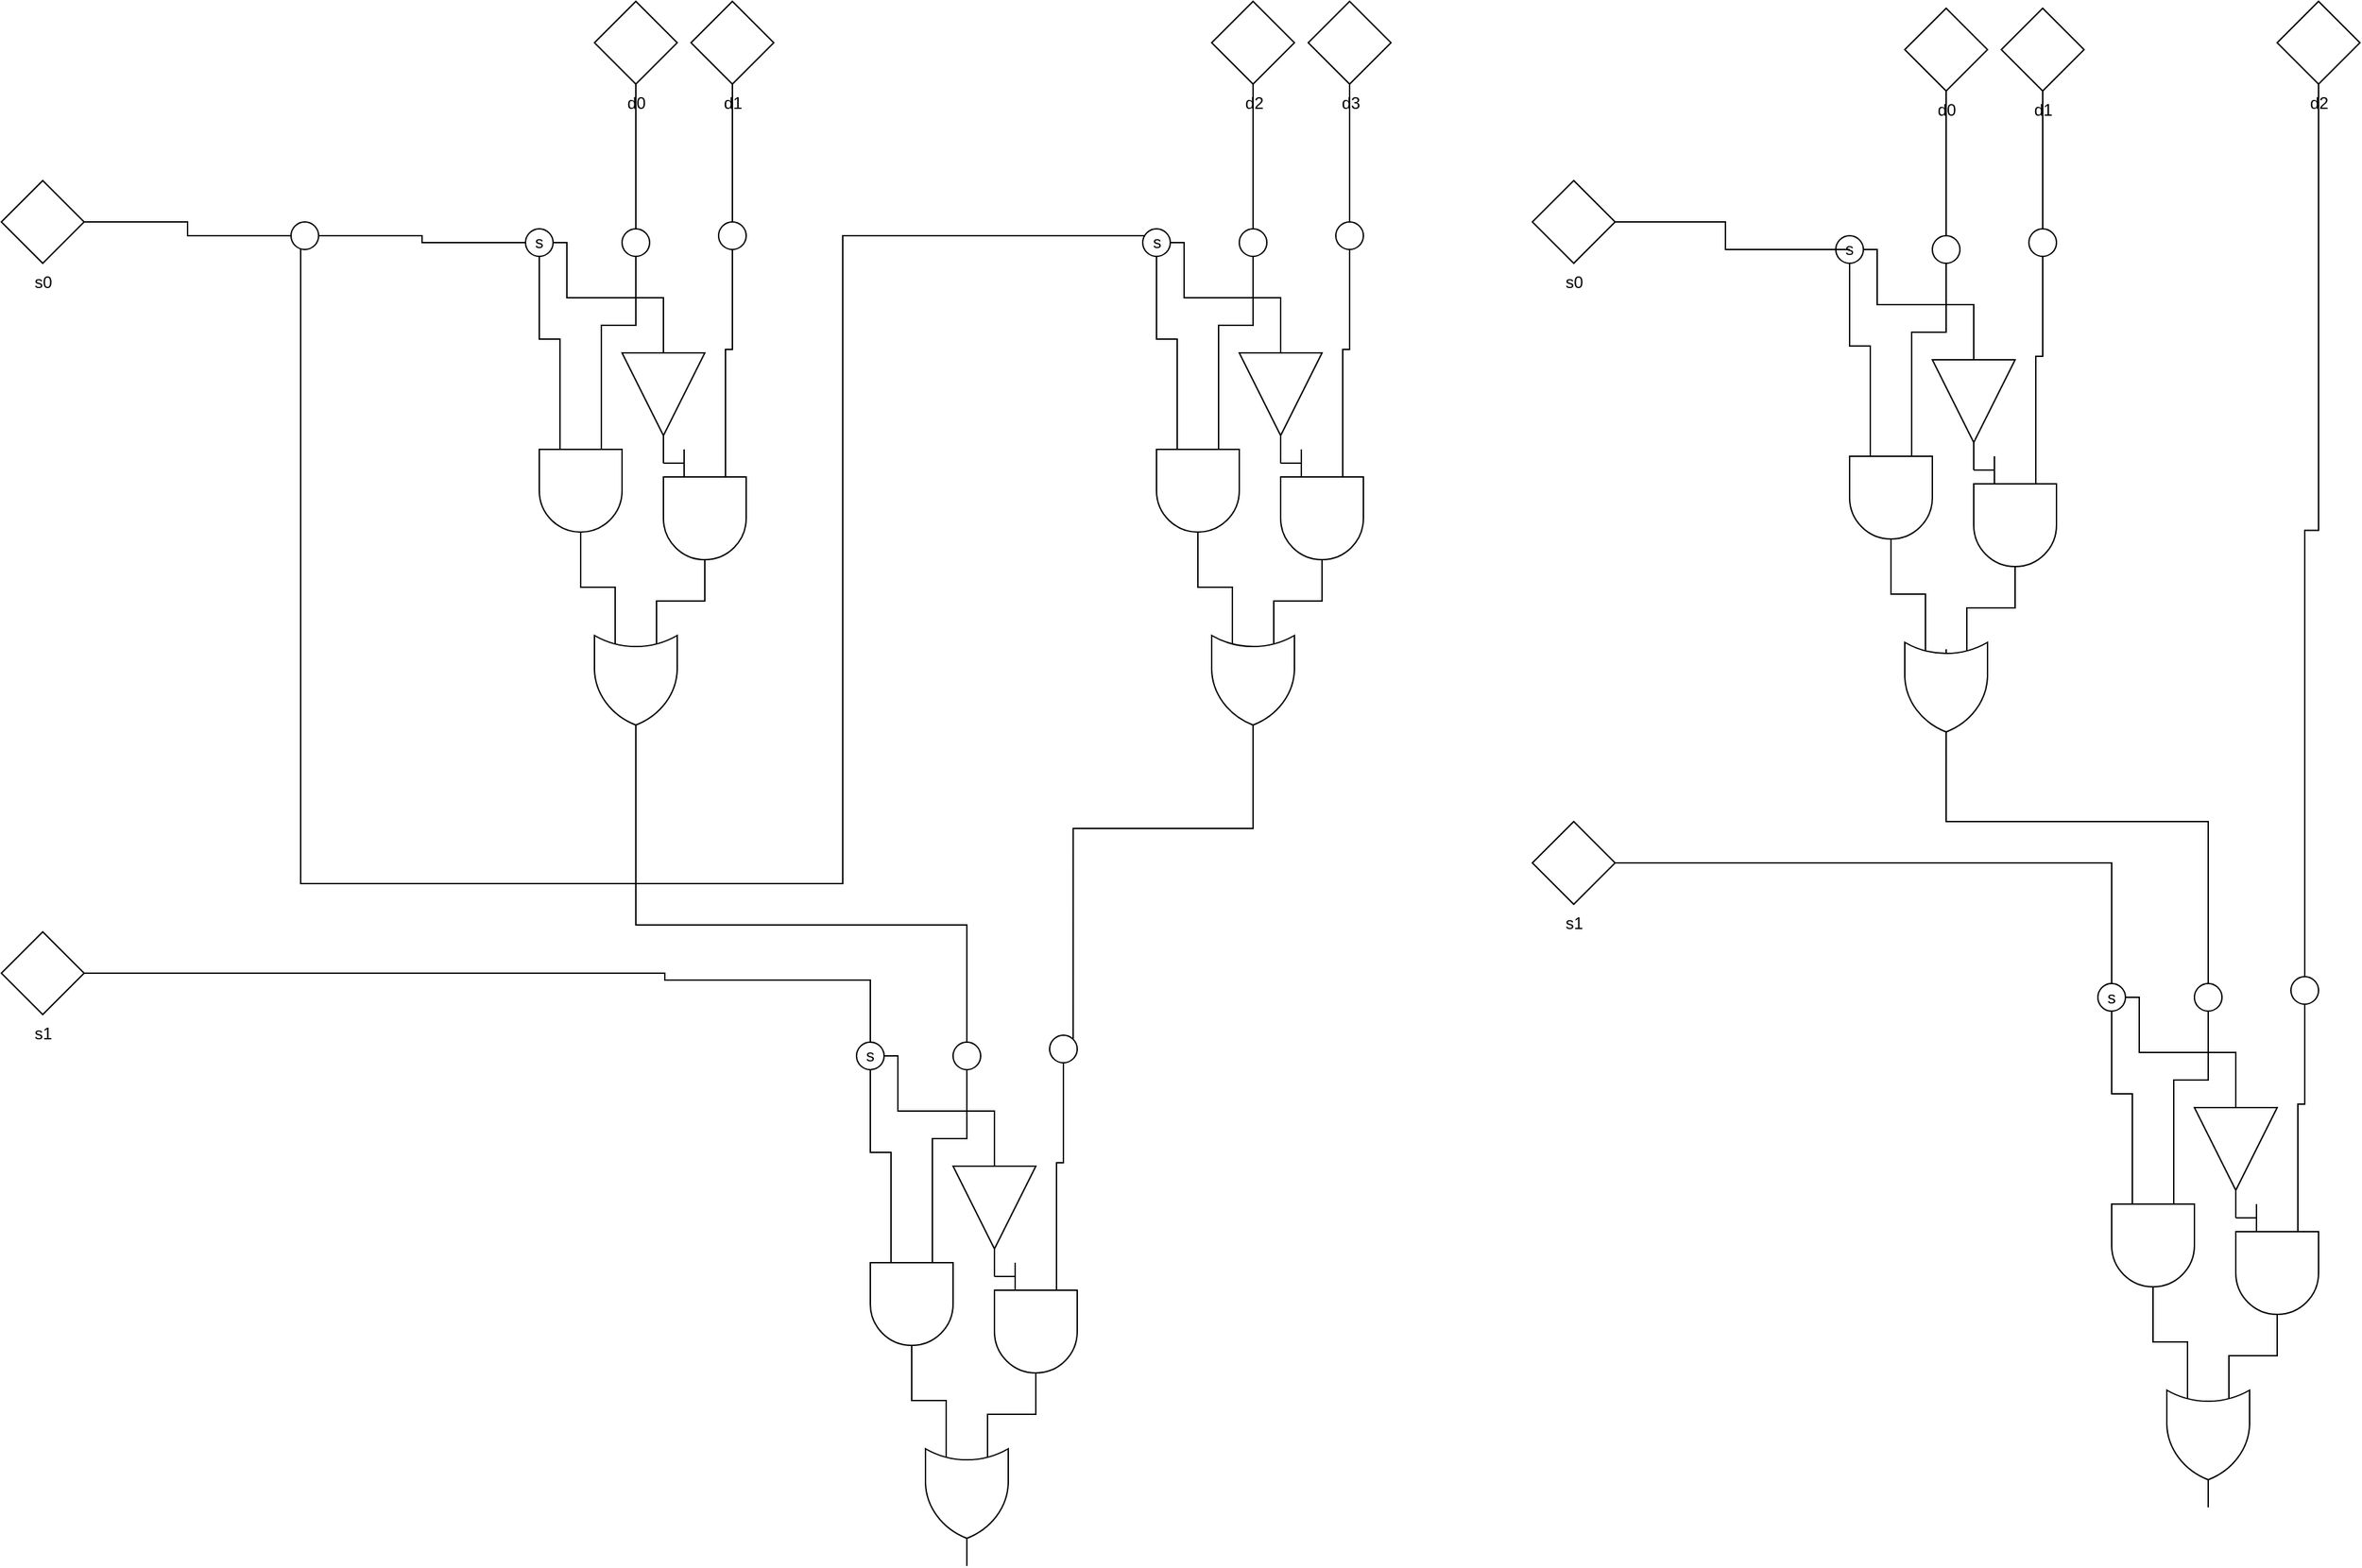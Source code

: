 <mxfile version="20.3.0" type="device"><diagram id="pkG1JPT8Qe-c8JHE-Opj" name="Page-1"><mxGraphModel dx="2816" dy="559" grid="1" gridSize="10" guides="1" tooltips="1" connect="1" arrows="1" fold="1" page="1" pageScale="1" pageWidth="827" pageHeight="1169" math="0" shadow="0"><root><mxCell id="0"/><mxCell id="1" parent="0"/><mxCell id="eO3om5aMZdMz11XwrYu6-1" style="edgeStyle=orthogonalEdgeStyle;rounded=0;orthogonalLoop=1;jettySize=auto;html=1;exitX=1;exitY=0.5;exitDx=0;exitDy=0;exitPerimeter=0;entryX=0;entryY=0.75;entryDx=0;entryDy=0;entryPerimeter=0;strokeColor=default;endArrow=none;endFill=0;elbow=vertical;" edge="1" parent="1" source="eO3om5aMZdMz11XwrYu6-2" target="eO3om5aMZdMz11XwrYu6-6"><mxGeometry relative="1" as="geometry"/></mxCell><mxCell id="eO3om5aMZdMz11XwrYu6-2" value="" style="verticalLabelPosition=bottom;shadow=0;dashed=0;align=center;html=1;verticalAlign=top;shape=mxgraph.electrical.logic_gates.logic_gate;operation=and;rotation=90;" vertex="1" parent="1"><mxGeometry x="390" y="2235" width="100" height="60" as="geometry"/></mxCell><mxCell id="eO3om5aMZdMz11XwrYu6-3" style="edgeStyle=orthogonalEdgeStyle;rounded=0;orthogonalLoop=1;jettySize=auto;html=1;entryX=0;entryY=0.25;entryDx=0;entryDy=0;entryPerimeter=0;strokeColor=default;endArrow=none;endFill=0;elbow=vertical;" edge="1" parent="1" source="eO3om5aMZdMz11XwrYu6-4" target="eO3om5aMZdMz11XwrYu6-6"><mxGeometry relative="1" as="geometry"><Array as="points"><mxPoint x="530" y="2345"/><mxPoint x="495" y="2345"/></Array></mxGeometry></mxCell><mxCell id="eO3om5aMZdMz11XwrYu6-4" value="" style="verticalLabelPosition=bottom;shadow=0;dashed=0;align=center;html=1;verticalAlign=top;shape=mxgraph.electrical.logic_gates.logic_gate;operation=and;rotation=90;" vertex="1" parent="1"><mxGeometry x="480" y="2255" width="100" height="60" as="geometry"/></mxCell><mxCell id="eO3om5aMZdMz11XwrYu6-5" style="edgeStyle=orthogonalEdgeStyle;rounded=0;orthogonalLoop=1;jettySize=auto;html=1;entryX=1;entryY=0.5;entryDx=0;entryDy=0;strokeColor=default;endArrow=none;endFill=0;elbow=vertical;" edge="1" parent="1" source="eO3om5aMZdMz11XwrYu6-6" target="eO3om5aMZdMz11XwrYu6-43"><mxGeometry relative="1" as="geometry"><Array as="points"><mxPoint x="480" y="2580"/><mxPoint x="720" y="2580"/><mxPoint x="720" y="2675"/></Array></mxGeometry></mxCell><mxCell id="eO3om5aMZdMz11XwrYu6-6" value="" style="verticalLabelPosition=bottom;shadow=0;dashed=0;align=center;html=1;verticalAlign=top;shape=mxgraph.electrical.logic_gates.logic_gate;operation=or;rotation=90;" vertex="1" parent="1"><mxGeometry x="430" y="2375" width="100" height="60" as="geometry"/></mxCell><mxCell id="eO3om5aMZdMz11XwrYu6-7" style="edgeStyle=orthogonalEdgeStyle;rounded=0;orthogonalLoop=1;jettySize=auto;html=1;strokeColor=default;endArrow=none;endFill=0;elbow=vertical;entryX=0;entryY=0.75;entryDx=0;entryDy=0;entryPerimeter=0;" edge="1" parent="1" source="eO3om5aMZdMz11XwrYu6-10" target="eO3om5aMZdMz11XwrYu6-2"><mxGeometry relative="1" as="geometry"><mxPoint x="410" y="2225" as="targetPoint"/></mxGeometry></mxCell><mxCell id="eO3om5aMZdMz11XwrYu6-8" style="edgeStyle=orthogonalEdgeStyle;rounded=0;orthogonalLoop=1;jettySize=auto;html=1;strokeColor=default;endArrow=none;endFill=0;elbow=vertical;" edge="1" parent="1" source="eO3om5aMZdMz11XwrYu6-10" target="eO3om5aMZdMz11XwrYu6-16"><mxGeometry relative="1" as="geometry"><Array as="points"><mxPoint x="430" y="2085"/><mxPoint x="430" y="2125"/><mxPoint x="500" y="2125"/></Array></mxGeometry></mxCell><mxCell id="eO3om5aMZdMz11XwrYu6-9" style="edgeStyle=orthogonalEdgeStyle;rounded=0;orthogonalLoop=1;jettySize=auto;html=1;strokeColor=default;endArrow=none;endFill=0;elbow=vertical;entryX=1;entryY=0.5;entryDx=0;entryDy=0;" edge="1" parent="1" source="eO3om5aMZdMz11XwrYu6-10" target="eO3om5aMZdMz11XwrYu6-48"><mxGeometry relative="1" as="geometry"><mxPoint x="390" y="2080" as="targetPoint"/></mxGeometry></mxCell><mxCell id="eO3om5aMZdMz11XwrYu6-10" value="s" style="ellipse;whiteSpace=wrap;html=1;aspect=fixed;" vertex="1" parent="1"><mxGeometry x="400" y="2075" width="20" height="20" as="geometry"/></mxCell><mxCell id="eO3om5aMZdMz11XwrYu6-11" style="edgeStyle=orthogonalEdgeStyle;rounded=0;orthogonalLoop=1;jettySize=auto;html=1;entryX=0;entryY=0.25;entryDx=0;entryDy=0;entryPerimeter=0;strokeColor=default;endArrow=none;endFill=0;elbow=vertical;" edge="1" parent="1" source="eO3om5aMZdMz11XwrYu6-12" target="eO3om5aMZdMz11XwrYu6-2"><mxGeometry relative="1" as="geometry"><Array as="points"><mxPoint x="480" y="2145"/><mxPoint x="455" y="2145"/></Array></mxGeometry></mxCell><mxCell id="eO3om5aMZdMz11XwrYu6-12" value="" style="ellipse;whiteSpace=wrap;html=1;aspect=fixed;" vertex="1" parent="1"><mxGeometry x="470" y="2075" width="20" height="20" as="geometry"/></mxCell><mxCell id="eO3om5aMZdMz11XwrYu6-13" style="edgeStyle=orthogonalEdgeStyle;rounded=0;orthogonalLoop=1;jettySize=auto;html=1;entryX=0;entryY=0.25;entryDx=0;entryDy=0;entryPerimeter=0;strokeColor=default;endArrow=none;endFill=0;elbow=vertical;" edge="1" parent="1" source="eO3om5aMZdMz11XwrYu6-14" target="eO3om5aMZdMz11XwrYu6-4"><mxGeometry relative="1" as="geometry"/></mxCell><mxCell id="eO3om5aMZdMz11XwrYu6-14" value="" style="ellipse;whiteSpace=wrap;html=1;aspect=fixed;" vertex="1" parent="1"><mxGeometry x="540" y="2070" width="20" height="20" as="geometry"/></mxCell><mxCell id="eO3om5aMZdMz11XwrYu6-15" style="edgeStyle=orthogonalEdgeStyle;rounded=0;orthogonalLoop=1;jettySize=auto;html=1;exitX=1;exitY=0.5;exitDx=0;exitDy=0;entryX=0;entryY=0.75;entryDx=0;entryDy=0;entryPerimeter=0;strokeColor=default;endArrow=none;endFill=0;elbow=vertical;" edge="1" parent="1" source="eO3om5aMZdMz11XwrYu6-16" target="eO3om5aMZdMz11XwrYu6-4"><mxGeometry relative="1" as="geometry"/></mxCell><mxCell id="eO3om5aMZdMz11XwrYu6-16" value="" style="verticalLabelPosition=bottom;shadow=0;dashed=0;align=center;html=1;verticalAlign=top;shape=mxgraph.electrical.logic_gates.buffer2;rotation=90;" vertex="1" parent="1"><mxGeometry x="450" y="2165" width="100" height="60" as="geometry"/></mxCell><mxCell id="eO3om5aMZdMz11XwrYu6-17" style="edgeStyle=orthogonalEdgeStyle;rounded=0;orthogonalLoop=1;jettySize=auto;html=1;exitX=1;exitY=0.5;exitDx=0;exitDy=0;exitPerimeter=0;entryX=0;entryY=0.75;entryDx=0;entryDy=0;entryPerimeter=0;strokeColor=default;endArrow=none;endFill=0;elbow=vertical;" edge="1" parent="1" source="eO3om5aMZdMz11XwrYu6-18" target="eO3om5aMZdMz11XwrYu6-22"><mxGeometry relative="1" as="geometry"/></mxCell><mxCell id="eO3om5aMZdMz11XwrYu6-18" value="" style="verticalLabelPosition=bottom;shadow=0;dashed=0;align=center;html=1;verticalAlign=top;shape=mxgraph.electrical.logic_gates.logic_gate;operation=and;rotation=90;" vertex="1" parent="1"><mxGeometry x="837.5" y="2235" width="100" height="60" as="geometry"/></mxCell><mxCell id="eO3om5aMZdMz11XwrYu6-19" style="edgeStyle=orthogonalEdgeStyle;rounded=0;orthogonalLoop=1;jettySize=auto;html=1;entryX=0;entryY=0.25;entryDx=0;entryDy=0;entryPerimeter=0;strokeColor=default;endArrow=none;endFill=0;elbow=vertical;" edge="1" parent="1" source="eO3om5aMZdMz11XwrYu6-20" target="eO3om5aMZdMz11XwrYu6-22"><mxGeometry relative="1" as="geometry"><Array as="points"><mxPoint x="977.5" y="2345"/><mxPoint x="942.5" y="2345"/></Array></mxGeometry></mxCell><mxCell id="eO3om5aMZdMz11XwrYu6-20" value="" style="verticalLabelPosition=bottom;shadow=0;dashed=0;align=center;html=1;verticalAlign=top;shape=mxgraph.electrical.logic_gates.logic_gate;operation=and;rotation=90;" vertex="1" parent="1"><mxGeometry x="927.5" y="2255" width="100" height="60" as="geometry"/></mxCell><mxCell id="eO3om5aMZdMz11XwrYu6-21" style="edgeStyle=orthogonalEdgeStyle;rounded=0;orthogonalLoop=1;jettySize=auto;html=1;entryX=1;entryY=0;entryDx=0;entryDy=0;strokeColor=default;endArrow=none;endFill=0;elbow=vertical;" edge="1" parent="1" source="eO3om5aMZdMz11XwrYu6-22" target="eO3om5aMZdMz11XwrYu6-45"><mxGeometry relative="1" as="geometry"><Array as="points"><mxPoint x="928" y="2510"/><mxPoint x="797" y="2510"/></Array></mxGeometry></mxCell><mxCell id="eO3om5aMZdMz11XwrYu6-22" value="" style="verticalLabelPosition=bottom;shadow=0;dashed=0;align=center;html=1;verticalAlign=top;shape=mxgraph.electrical.logic_gates.logic_gate;operation=or;rotation=90;" vertex="1" parent="1"><mxGeometry x="877.5" y="2375" width="100" height="60" as="geometry"/></mxCell><mxCell id="eO3om5aMZdMz11XwrYu6-23" style="edgeStyle=orthogonalEdgeStyle;rounded=0;orthogonalLoop=1;jettySize=auto;html=1;strokeColor=default;endArrow=none;endFill=0;elbow=vertical;entryX=0;entryY=0.75;entryDx=0;entryDy=0;entryPerimeter=0;" edge="1" parent="1" source="eO3om5aMZdMz11XwrYu6-26" target="eO3om5aMZdMz11XwrYu6-18"><mxGeometry relative="1" as="geometry"><mxPoint x="857.5" y="2225" as="targetPoint"/></mxGeometry></mxCell><mxCell id="eO3om5aMZdMz11XwrYu6-24" style="edgeStyle=orthogonalEdgeStyle;rounded=0;orthogonalLoop=1;jettySize=auto;html=1;strokeColor=default;endArrow=none;endFill=0;elbow=vertical;" edge="1" parent="1" source="eO3om5aMZdMz11XwrYu6-26" target="eO3om5aMZdMz11XwrYu6-32"><mxGeometry relative="1" as="geometry"><Array as="points"><mxPoint x="877.5" y="2085"/><mxPoint x="877.5" y="2125"/><mxPoint x="947.5" y="2125"/></Array></mxGeometry></mxCell><mxCell id="eO3om5aMZdMz11XwrYu6-25" style="edgeStyle=orthogonalEdgeStyle;rounded=0;orthogonalLoop=1;jettySize=auto;html=1;strokeColor=default;endArrow=none;endFill=0;elbow=vertical;entryX=1;entryY=1;entryDx=0;entryDy=0;" edge="1" parent="1" source="eO3om5aMZdMz11XwrYu6-26" target="eO3om5aMZdMz11XwrYu6-48"><mxGeometry relative="1" as="geometry"><mxPoint x="1230" y="2580" as="targetPoint"/><Array as="points"><mxPoint x="630" y="2080"/><mxPoint x="630" y="2550"/><mxPoint x="237" y="2550"/><mxPoint x="237" y="2087"/></Array></mxGeometry></mxCell><mxCell id="eO3om5aMZdMz11XwrYu6-26" value="s" style="ellipse;whiteSpace=wrap;html=1;aspect=fixed;" vertex="1" parent="1"><mxGeometry x="847.5" y="2075" width="20" height="20" as="geometry"/></mxCell><mxCell id="eO3om5aMZdMz11XwrYu6-27" style="edgeStyle=orthogonalEdgeStyle;rounded=0;orthogonalLoop=1;jettySize=auto;html=1;entryX=0;entryY=0.25;entryDx=0;entryDy=0;entryPerimeter=0;strokeColor=default;endArrow=none;endFill=0;elbow=vertical;" edge="1" parent="1" source="eO3om5aMZdMz11XwrYu6-28" target="eO3om5aMZdMz11XwrYu6-18"><mxGeometry relative="1" as="geometry"><Array as="points"><mxPoint x="927.5" y="2145"/><mxPoint x="902.5" y="2145"/></Array></mxGeometry></mxCell><mxCell id="eO3om5aMZdMz11XwrYu6-28" value="" style="ellipse;whiteSpace=wrap;html=1;aspect=fixed;" vertex="1" parent="1"><mxGeometry x="917.5" y="2075" width="20" height="20" as="geometry"/></mxCell><mxCell id="eO3om5aMZdMz11XwrYu6-29" style="edgeStyle=orthogonalEdgeStyle;rounded=0;orthogonalLoop=1;jettySize=auto;html=1;entryX=0;entryY=0.25;entryDx=0;entryDy=0;entryPerimeter=0;strokeColor=default;endArrow=none;endFill=0;elbow=vertical;" edge="1" parent="1" source="eO3om5aMZdMz11XwrYu6-30" target="eO3om5aMZdMz11XwrYu6-20"><mxGeometry relative="1" as="geometry"/></mxCell><mxCell id="eO3om5aMZdMz11XwrYu6-30" value="" style="ellipse;whiteSpace=wrap;html=1;aspect=fixed;" vertex="1" parent="1"><mxGeometry x="987.5" y="2070" width="20" height="20" as="geometry"/></mxCell><mxCell id="eO3om5aMZdMz11XwrYu6-31" style="edgeStyle=orthogonalEdgeStyle;rounded=0;orthogonalLoop=1;jettySize=auto;html=1;exitX=1;exitY=0.5;exitDx=0;exitDy=0;entryX=0;entryY=0.75;entryDx=0;entryDy=0;entryPerimeter=0;strokeColor=default;endArrow=none;endFill=0;elbow=vertical;" edge="1" parent="1" source="eO3om5aMZdMz11XwrYu6-32" target="eO3om5aMZdMz11XwrYu6-20"><mxGeometry relative="1" as="geometry"/></mxCell><mxCell id="eO3om5aMZdMz11XwrYu6-32" value="" style="verticalLabelPosition=bottom;shadow=0;dashed=0;align=center;html=1;verticalAlign=top;shape=mxgraph.electrical.logic_gates.buffer2;rotation=90;" vertex="1" parent="1"><mxGeometry x="897.5" y="2165" width="100" height="60" as="geometry"/></mxCell><mxCell id="eO3om5aMZdMz11XwrYu6-33" style="edgeStyle=orthogonalEdgeStyle;rounded=0;orthogonalLoop=1;jettySize=auto;html=1;exitX=1;exitY=0.5;exitDx=0;exitDy=0;exitPerimeter=0;entryX=0;entryY=0.75;entryDx=0;entryDy=0;entryPerimeter=0;strokeColor=default;endArrow=none;endFill=0;elbow=vertical;" edge="1" parent="1" source="eO3om5aMZdMz11XwrYu6-34" target="eO3om5aMZdMz11XwrYu6-37"><mxGeometry relative="1" as="geometry"/></mxCell><mxCell id="eO3om5aMZdMz11XwrYu6-34" value="" style="verticalLabelPosition=bottom;shadow=0;dashed=0;align=center;html=1;verticalAlign=top;shape=mxgraph.electrical.logic_gates.logic_gate;operation=and;rotation=90;" vertex="1" parent="1"><mxGeometry x="630" y="2825" width="100" height="60" as="geometry"/></mxCell><mxCell id="eO3om5aMZdMz11XwrYu6-35" style="edgeStyle=orthogonalEdgeStyle;rounded=0;orthogonalLoop=1;jettySize=auto;html=1;entryX=0;entryY=0.25;entryDx=0;entryDy=0;entryPerimeter=0;strokeColor=default;endArrow=none;endFill=0;elbow=vertical;" edge="1" parent="1" source="eO3om5aMZdMz11XwrYu6-36" target="eO3om5aMZdMz11XwrYu6-37"><mxGeometry relative="1" as="geometry"><Array as="points"><mxPoint x="770" y="2935"/><mxPoint x="735" y="2935"/></Array></mxGeometry></mxCell><mxCell id="eO3om5aMZdMz11XwrYu6-36" value="" style="verticalLabelPosition=bottom;shadow=0;dashed=0;align=center;html=1;verticalAlign=top;shape=mxgraph.electrical.logic_gates.logic_gate;operation=and;rotation=90;" vertex="1" parent="1"><mxGeometry x="720" y="2845" width="100" height="60" as="geometry"/></mxCell><mxCell id="eO3om5aMZdMz11XwrYu6-37" value="" style="verticalLabelPosition=bottom;shadow=0;dashed=0;align=center;html=1;verticalAlign=top;shape=mxgraph.electrical.logic_gates.logic_gate;operation=or;rotation=90;" vertex="1" parent="1"><mxGeometry x="670" y="2965" width="100" height="60" as="geometry"/></mxCell><mxCell id="eO3om5aMZdMz11XwrYu6-38" style="edgeStyle=orthogonalEdgeStyle;rounded=0;orthogonalLoop=1;jettySize=auto;html=1;strokeColor=default;endArrow=none;endFill=0;elbow=vertical;entryX=0;entryY=0.75;entryDx=0;entryDy=0;entryPerimeter=0;" edge="1" parent="1" source="eO3om5aMZdMz11XwrYu6-41" target="eO3om5aMZdMz11XwrYu6-34"><mxGeometry relative="1" as="geometry"><mxPoint x="650" y="2815" as="targetPoint"/></mxGeometry></mxCell><mxCell id="eO3om5aMZdMz11XwrYu6-39" style="edgeStyle=orthogonalEdgeStyle;rounded=0;orthogonalLoop=1;jettySize=auto;html=1;strokeColor=default;endArrow=none;endFill=0;elbow=vertical;" edge="1" parent="1" source="eO3om5aMZdMz11XwrYu6-41" target="eO3om5aMZdMz11XwrYu6-47"><mxGeometry relative="1" as="geometry"><Array as="points"><mxPoint x="670" y="2675"/><mxPoint x="670" y="2715"/><mxPoint x="740" y="2715"/></Array></mxGeometry></mxCell><mxCell id="eO3om5aMZdMz11XwrYu6-40" style="edgeStyle=orthogonalEdgeStyle;rounded=0;orthogonalLoop=1;jettySize=auto;html=1;strokeColor=default;endArrow=none;endFill=0;elbow=vertical;" edge="1" parent="1" source="eO3om5aMZdMz11XwrYu6-41" target="eO3om5aMZdMz11XwrYu6-51"><mxGeometry relative="1" as="geometry"><mxPoint x="40" y="2620" as="targetPoint"/><Array as="points"><mxPoint x="650" y="2620"/><mxPoint x="501" y="2620"/><mxPoint x="501" y="2615"/></Array></mxGeometry></mxCell><mxCell id="eO3om5aMZdMz11XwrYu6-41" value="s" style="ellipse;whiteSpace=wrap;html=1;aspect=fixed;" vertex="1" parent="1"><mxGeometry x="640" y="2665" width="20" height="20" as="geometry"/></mxCell><mxCell id="eO3om5aMZdMz11XwrYu6-42" style="edgeStyle=orthogonalEdgeStyle;rounded=0;orthogonalLoop=1;jettySize=auto;html=1;entryX=0;entryY=0.25;entryDx=0;entryDy=0;entryPerimeter=0;strokeColor=default;endArrow=none;endFill=0;elbow=vertical;" edge="1" parent="1" source="eO3om5aMZdMz11XwrYu6-43" target="eO3om5aMZdMz11XwrYu6-34"><mxGeometry relative="1" as="geometry"><Array as="points"><mxPoint x="720" y="2735"/><mxPoint x="695" y="2735"/></Array></mxGeometry></mxCell><mxCell id="eO3om5aMZdMz11XwrYu6-43" value="" style="ellipse;whiteSpace=wrap;html=1;aspect=fixed;" vertex="1" parent="1"><mxGeometry x="710" y="2665" width="20" height="20" as="geometry"/></mxCell><mxCell id="eO3om5aMZdMz11XwrYu6-44" style="edgeStyle=orthogonalEdgeStyle;rounded=0;orthogonalLoop=1;jettySize=auto;html=1;entryX=0;entryY=0.25;entryDx=0;entryDy=0;entryPerimeter=0;strokeColor=default;endArrow=none;endFill=0;elbow=vertical;" edge="1" parent="1" source="eO3om5aMZdMz11XwrYu6-45" target="eO3om5aMZdMz11XwrYu6-36"><mxGeometry relative="1" as="geometry"/></mxCell><mxCell id="eO3om5aMZdMz11XwrYu6-45" value="" style="ellipse;whiteSpace=wrap;html=1;aspect=fixed;" vertex="1" parent="1"><mxGeometry x="780" y="2660" width="20" height="20" as="geometry"/></mxCell><mxCell id="eO3om5aMZdMz11XwrYu6-46" style="edgeStyle=orthogonalEdgeStyle;rounded=0;orthogonalLoop=1;jettySize=auto;html=1;exitX=1;exitY=0.5;exitDx=0;exitDy=0;entryX=0;entryY=0.75;entryDx=0;entryDy=0;entryPerimeter=0;strokeColor=default;endArrow=none;endFill=0;elbow=vertical;" edge="1" parent="1" source="eO3om5aMZdMz11XwrYu6-47" target="eO3om5aMZdMz11XwrYu6-36"><mxGeometry relative="1" as="geometry"/></mxCell><mxCell id="eO3om5aMZdMz11XwrYu6-47" value="" style="verticalLabelPosition=bottom;shadow=0;dashed=0;align=center;html=1;verticalAlign=top;shape=mxgraph.electrical.logic_gates.buffer2;rotation=90;" vertex="1" parent="1"><mxGeometry x="690" y="2755" width="100" height="60" as="geometry"/></mxCell><mxCell id="eO3om5aMZdMz11XwrYu6-48" value="" style="ellipse;whiteSpace=wrap;html=1;aspect=fixed;" vertex="1" parent="1"><mxGeometry x="230" y="2070" width="20" height="20" as="geometry"/></mxCell><mxCell id="eO3om5aMZdMz11XwrYu6-49" value="s0" style="pointerEvents=1;verticalLabelPosition=bottom;shadow=0;dashed=0;align=center;html=1;verticalAlign=top;shape=mxgraph.electrical.signal_sources.source;aspect=fixed;points=[[0.5,0,0],[1,0.5,0],[0.5,1,0],[0,0.5,0]];elSignalType=none;elSourceType=dependent;" vertex="1" parent="1"><mxGeometry x="20" y="2040" width="60" height="60" as="geometry"/></mxCell><mxCell id="eO3om5aMZdMz11XwrYu6-50" value="" style="edgeStyle=orthogonalEdgeStyle;rounded=0;orthogonalLoop=1;jettySize=auto;html=1;strokeColor=default;endArrow=none;endFill=0;elbow=vertical;" edge="1" parent="1" source="eO3om5aMZdMz11XwrYu6-48" target="eO3om5aMZdMz11XwrYu6-49"><mxGeometry relative="1" as="geometry"><mxPoint x="40" y="2070" as="targetPoint"/><mxPoint x="620" y="2070" as="sourcePoint"/></mxGeometry></mxCell><mxCell id="eO3om5aMZdMz11XwrYu6-51" value="s1" style="pointerEvents=1;verticalLabelPosition=bottom;shadow=0;dashed=0;align=center;html=1;verticalAlign=top;shape=mxgraph.electrical.signal_sources.source;aspect=fixed;points=[[0.5,0,0],[1,0.5,0],[0.5,1,0],[0,0.5,0]];elSignalType=none;elSourceType=dependent;" vertex="1" parent="1"><mxGeometry x="20" y="2585" width="60" height="60" as="geometry"/></mxCell><mxCell id="eO3om5aMZdMz11XwrYu6-54" style="edgeStyle=orthogonalEdgeStyle;rounded=0;orthogonalLoop=1;jettySize=auto;html=1;entryX=0.5;entryY=0;entryDx=0;entryDy=0;endArrow=none;endFill=0;" edge="1" parent="1" source="eO3om5aMZdMz11XwrYu6-53" target="eO3om5aMZdMz11XwrYu6-12"><mxGeometry relative="1" as="geometry"/></mxCell><mxCell id="eO3om5aMZdMz11XwrYu6-53" value="d0" style="pointerEvents=1;verticalLabelPosition=bottom;shadow=0;dashed=0;align=center;html=1;verticalAlign=top;shape=mxgraph.electrical.signal_sources.source;aspect=fixed;points=[[0.5,0,0],[1,0.5,0],[0.5,1,0],[0,0.5,0]];elSignalType=none;elSourceType=dependent;" vertex="1" parent="1"><mxGeometry x="450" y="1910" width="60" height="60" as="geometry"/></mxCell><mxCell id="eO3om5aMZdMz11XwrYu6-61" style="edgeStyle=orthogonalEdgeStyle;rounded=0;orthogonalLoop=1;jettySize=auto;html=1;endArrow=none;endFill=0;" edge="1" parent="1" source="eO3om5aMZdMz11XwrYu6-57" target="eO3om5aMZdMz11XwrYu6-14"><mxGeometry relative="1" as="geometry"/></mxCell><mxCell id="eO3om5aMZdMz11XwrYu6-57" value="d1" style="pointerEvents=1;verticalLabelPosition=bottom;shadow=0;dashed=0;align=center;html=1;verticalAlign=top;shape=mxgraph.electrical.signal_sources.source;aspect=fixed;points=[[0.5,0,0],[1,0.5,0],[0.5,1,0],[0,0.5,0]];elSignalType=none;elSourceType=dependent;" vertex="1" parent="1"><mxGeometry x="520" y="1910" width="60" height="60" as="geometry"/></mxCell><mxCell id="eO3om5aMZdMz11XwrYu6-62" style="edgeStyle=orthogonalEdgeStyle;rounded=0;orthogonalLoop=1;jettySize=auto;html=1;endArrow=none;endFill=0;" edge="1" parent="1" source="eO3om5aMZdMz11XwrYu6-58" target="eO3om5aMZdMz11XwrYu6-28"><mxGeometry relative="1" as="geometry"/></mxCell><mxCell id="eO3om5aMZdMz11XwrYu6-58" value="d2" style="pointerEvents=1;verticalLabelPosition=bottom;shadow=0;dashed=0;align=center;html=1;verticalAlign=top;shape=mxgraph.electrical.signal_sources.source;aspect=fixed;points=[[0.5,0,0],[1,0.5,0],[0.5,1,0],[0,0.5,0]];elSignalType=none;elSourceType=dependent;" vertex="1" parent="1"><mxGeometry x="897.5" y="1910" width="60" height="60" as="geometry"/></mxCell><mxCell id="eO3om5aMZdMz11XwrYu6-63" style="edgeStyle=orthogonalEdgeStyle;rounded=0;orthogonalLoop=1;jettySize=auto;html=1;endArrow=none;endFill=0;" edge="1" parent="1" source="eO3om5aMZdMz11XwrYu6-59" target="eO3om5aMZdMz11XwrYu6-30"><mxGeometry relative="1" as="geometry"/></mxCell><mxCell id="eO3om5aMZdMz11XwrYu6-59" value="d3" style="pointerEvents=1;verticalLabelPosition=bottom;shadow=0;dashed=0;align=center;html=1;verticalAlign=top;shape=mxgraph.electrical.signal_sources.source;aspect=fixed;points=[[0.5,0,0],[1,0.5,0],[0.5,1,0],[0,0.5,0]];elSignalType=none;elSourceType=dependent;" vertex="1" parent="1"><mxGeometry x="967.5" y="1910" width="60" height="60" as="geometry"/></mxCell><mxCell id="eO3om5aMZdMz11XwrYu6-64" style="edgeStyle=orthogonalEdgeStyle;rounded=0;orthogonalLoop=1;jettySize=auto;html=1;exitX=1;exitY=0.5;exitDx=0;exitDy=0;exitPerimeter=0;entryX=0;entryY=0.75;entryDx=0;entryDy=0;entryPerimeter=0;strokeColor=default;endArrow=none;endFill=0;elbow=vertical;" edge="1" source="eO3om5aMZdMz11XwrYu6-65" target="eO3om5aMZdMz11XwrYu6-69" parent="1"><mxGeometry relative="1" as="geometry"/></mxCell><mxCell id="eO3om5aMZdMz11XwrYu6-65" value="" style="verticalLabelPosition=bottom;shadow=0;dashed=0;align=center;html=1;verticalAlign=top;shape=mxgraph.electrical.logic_gates.logic_gate;operation=and;rotation=90;" vertex="1" parent="1"><mxGeometry x="1340" y="2240" width="100" height="60" as="geometry"/></mxCell><mxCell id="eO3om5aMZdMz11XwrYu6-66" style="edgeStyle=orthogonalEdgeStyle;rounded=0;orthogonalLoop=1;jettySize=auto;html=1;entryX=0;entryY=0.25;entryDx=0;entryDy=0;entryPerimeter=0;strokeColor=default;endArrow=none;endFill=0;elbow=vertical;" edge="1" source="eO3om5aMZdMz11XwrYu6-67" target="eO3om5aMZdMz11XwrYu6-69" parent="1"><mxGeometry relative="1" as="geometry"><Array as="points"><mxPoint x="1480" y="2350"/><mxPoint x="1445" y="2350"/></Array></mxGeometry></mxCell><mxCell id="eO3om5aMZdMz11XwrYu6-67" value="" style="verticalLabelPosition=bottom;shadow=0;dashed=0;align=center;html=1;verticalAlign=top;shape=mxgraph.electrical.logic_gates.logic_gate;operation=and;rotation=90;" vertex="1" parent="1"><mxGeometry x="1430" y="2260" width="100" height="60" as="geometry"/></mxCell><mxCell id="eO3om5aMZdMz11XwrYu6-68" style="edgeStyle=orthogonalEdgeStyle;rounded=0;orthogonalLoop=1;jettySize=auto;html=1;entryX=1;entryY=0.5;entryDx=0;entryDy=0;strokeColor=default;endArrow=none;endFill=0;elbow=vertical;" edge="1" target="eO3om5aMZdMz11XwrYu6-106" parent="1"><mxGeometry relative="1" as="geometry"><Array as="points"><mxPoint x="1430" y="2505"/><mxPoint x="1620" y="2505"/><mxPoint x="1620" y="2633"/></Array><mxPoint x="1430.019" y="2380" as="sourcePoint"/></mxGeometry></mxCell><mxCell id="eO3om5aMZdMz11XwrYu6-69" value="" style="verticalLabelPosition=bottom;shadow=0;dashed=0;align=center;html=1;verticalAlign=top;shape=mxgraph.electrical.logic_gates.logic_gate;operation=or;rotation=90;" vertex="1" parent="1"><mxGeometry x="1380" y="2380" width="100" height="60" as="geometry"/></mxCell><mxCell id="eO3om5aMZdMz11XwrYu6-70" style="edgeStyle=orthogonalEdgeStyle;rounded=0;orthogonalLoop=1;jettySize=auto;html=1;strokeColor=default;endArrow=none;endFill=0;elbow=vertical;entryX=0;entryY=0.75;entryDx=0;entryDy=0;entryPerimeter=0;" edge="1" source="eO3om5aMZdMz11XwrYu6-73" target="eO3om5aMZdMz11XwrYu6-65" parent="1"><mxGeometry relative="1" as="geometry"><mxPoint x="1360" y="2230" as="targetPoint"/></mxGeometry></mxCell><mxCell id="eO3om5aMZdMz11XwrYu6-71" style="edgeStyle=orthogonalEdgeStyle;rounded=0;orthogonalLoop=1;jettySize=auto;html=1;strokeColor=default;endArrow=none;endFill=0;elbow=vertical;" edge="1" source="eO3om5aMZdMz11XwrYu6-73" target="eO3om5aMZdMz11XwrYu6-79" parent="1"><mxGeometry relative="1" as="geometry"><Array as="points"><mxPoint x="1380" y="2090"/><mxPoint x="1380" y="2130"/><mxPoint x="1450" y="2130"/></Array></mxGeometry></mxCell><mxCell id="eO3om5aMZdMz11XwrYu6-73" value="s" style="ellipse;whiteSpace=wrap;html=1;aspect=fixed;" vertex="1" parent="1"><mxGeometry x="1350" y="2080" width="20" height="20" as="geometry"/></mxCell><mxCell id="eO3om5aMZdMz11XwrYu6-74" style="edgeStyle=orthogonalEdgeStyle;rounded=0;orthogonalLoop=1;jettySize=auto;html=1;entryX=0;entryY=0.25;entryDx=0;entryDy=0;entryPerimeter=0;strokeColor=default;endArrow=none;endFill=0;elbow=vertical;" edge="1" source="eO3om5aMZdMz11XwrYu6-75" target="eO3om5aMZdMz11XwrYu6-65" parent="1"><mxGeometry relative="1" as="geometry"><Array as="points"><mxPoint x="1430" y="2150"/><mxPoint x="1405" y="2150"/></Array></mxGeometry></mxCell><mxCell id="eO3om5aMZdMz11XwrYu6-75" value="" style="ellipse;whiteSpace=wrap;html=1;aspect=fixed;" vertex="1" parent="1"><mxGeometry x="1420" y="2080" width="20" height="20" as="geometry"/></mxCell><mxCell id="eO3om5aMZdMz11XwrYu6-76" style="edgeStyle=orthogonalEdgeStyle;rounded=0;orthogonalLoop=1;jettySize=auto;html=1;entryX=0;entryY=0.25;entryDx=0;entryDy=0;entryPerimeter=0;strokeColor=default;endArrow=none;endFill=0;elbow=vertical;" edge="1" source="eO3om5aMZdMz11XwrYu6-77" target="eO3om5aMZdMz11XwrYu6-67" parent="1"><mxGeometry relative="1" as="geometry"/></mxCell><mxCell id="eO3om5aMZdMz11XwrYu6-77" value="" style="ellipse;whiteSpace=wrap;html=1;aspect=fixed;" vertex="1" parent="1"><mxGeometry x="1490" y="2075" width="20" height="20" as="geometry"/></mxCell><mxCell id="eO3om5aMZdMz11XwrYu6-78" style="edgeStyle=orthogonalEdgeStyle;rounded=0;orthogonalLoop=1;jettySize=auto;html=1;exitX=1;exitY=0.5;exitDx=0;exitDy=0;entryX=0;entryY=0.75;entryDx=0;entryDy=0;entryPerimeter=0;strokeColor=default;endArrow=none;endFill=0;elbow=vertical;" edge="1" source="eO3om5aMZdMz11XwrYu6-79" target="eO3om5aMZdMz11XwrYu6-67" parent="1"><mxGeometry relative="1" as="geometry"/></mxCell><mxCell id="eO3om5aMZdMz11XwrYu6-79" value="" style="verticalLabelPosition=bottom;shadow=0;dashed=0;align=center;html=1;verticalAlign=top;shape=mxgraph.electrical.logic_gates.buffer2;rotation=90;" vertex="1" parent="1"><mxGeometry x="1400" y="2170" width="100" height="60" as="geometry"/></mxCell><mxCell id="eO3om5aMZdMz11XwrYu6-96" style="edgeStyle=orthogonalEdgeStyle;rounded=0;orthogonalLoop=1;jettySize=auto;html=1;exitX=1;exitY=0.5;exitDx=0;exitDy=0;exitPerimeter=0;entryX=0;entryY=0.75;entryDx=0;entryDy=0;entryPerimeter=0;strokeColor=default;endArrow=none;endFill=0;elbow=vertical;" edge="1" source="eO3om5aMZdMz11XwrYu6-97" target="eO3om5aMZdMz11XwrYu6-100" parent="1"><mxGeometry relative="1" as="geometry"/></mxCell><mxCell id="eO3om5aMZdMz11XwrYu6-97" value="" style="verticalLabelPosition=bottom;shadow=0;dashed=0;align=center;html=1;verticalAlign=top;shape=mxgraph.electrical.logic_gates.logic_gate;operation=and;rotation=90;" vertex="1" parent="1"><mxGeometry x="1530" y="2782.5" width="100" height="60" as="geometry"/></mxCell><mxCell id="eO3om5aMZdMz11XwrYu6-98" style="edgeStyle=orthogonalEdgeStyle;rounded=0;orthogonalLoop=1;jettySize=auto;html=1;entryX=0;entryY=0.25;entryDx=0;entryDy=0;entryPerimeter=0;strokeColor=default;endArrow=none;endFill=0;elbow=vertical;" edge="1" source="eO3om5aMZdMz11XwrYu6-99" target="eO3om5aMZdMz11XwrYu6-100" parent="1"><mxGeometry relative="1" as="geometry"><Array as="points"><mxPoint x="1670" y="2892.5"/><mxPoint x="1635" y="2892.5"/></Array></mxGeometry></mxCell><mxCell id="eO3om5aMZdMz11XwrYu6-99" value="" style="verticalLabelPosition=bottom;shadow=0;dashed=0;align=center;html=1;verticalAlign=top;shape=mxgraph.electrical.logic_gates.logic_gate;operation=and;rotation=90;" vertex="1" parent="1"><mxGeometry x="1620" y="2802.5" width="100" height="60" as="geometry"/></mxCell><mxCell id="eO3om5aMZdMz11XwrYu6-100" value="" style="verticalLabelPosition=bottom;shadow=0;dashed=0;align=center;html=1;verticalAlign=top;shape=mxgraph.electrical.logic_gates.logic_gate;operation=or;rotation=90;" vertex="1" parent="1"><mxGeometry x="1570" y="2922.5" width="100" height="60" as="geometry"/></mxCell><mxCell id="eO3om5aMZdMz11XwrYu6-101" style="edgeStyle=orthogonalEdgeStyle;rounded=0;orthogonalLoop=1;jettySize=auto;html=1;strokeColor=default;endArrow=none;endFill=0;elbow=vertical;entryX=0;entryY=0.75;entryDx=0;entryDy=0;entryPerimeter=0;" edge="1" source="eO3om5aMZdMz11XwrYu6-104" target="eO3om5aMZdMz11XwrYu6-97" parent="1"><mxGeometry relative="1" as="geometry"><mxPoint x="1550" y="2772.5" as="targetPoint"/></mxGeometry></mxCell><mxCell id="eO3om5aMZdMz11XwrYu6-102" style="edgeStyle=orthogonalEdgeStyle;rounded=0;orthogonalLoop=1;jettySize=auto;html=1;strokeColor=default;endArrow=none;endFill=0;elbow=vertical;" edge="1" source="eO3om5aMZdMz11XwrYu6-104" target="eO3om5aMZdMz11XwrYu6-110" parent="1"><mxGeometry relative="1" as="geometry"><Array as="points"><mxPoint x="1570" y="2632.5"/><mxPoint x="1570" y="2672.5"/><mxPoint x="1640" y="2672.5"/></Array></mxGeometry></mxCell><mxCell id="eO3om5aMZdMz11XwrYu6-103" style="edgeStyle=orthogonalEdgeStyle;rounded=0;orthogonalLoop=1;jettySize=auto;html=1;strokeColor=default;endArrow=none;endFill=0;elbow=vertical;" edge="1" source="eO3om5aMZdMz11XwrYu6-104" target="eO3om5aMZdMz11XwrYu6-114" parent="1"><mxGeometry relative="1" as="geometry"><mxPoint x="1150" y="2540" as="targetPoint"/><Array as="points"><mxPoint x="1550" y="2535"/></Array></mxGeometry></mxCell><mxCell id="eO3om5aMZdMz11XwrYu6-104" value="s" style="ellipse;whiteSpace=wrap;html=1;aspect=fixed;" vertex="1" parent="1"><mxGeometry x="1540" y="2622.5" width="20" height="20" as="geometry"/></mxCell><mxCell id="eO3om5aMZdMz11XwrYu6-105" style="edgeStyle=orthogonalEdgeStyle;rounded=0;orthogonalLoop=1;jettySize=auto;html=1;entryX=0;entryY=0.25;entryDx=0;entryDy=0;entryPerimeter=0;strokeColor=default;endArrow=none;endFill=0;elbow=vertical;" edge="1" source="eO3om5aMZdMz11XwrYu6-106" target="eO3om5aMZdMz11XwrYu6-97" parent="1"><mxGeometry relative="1" as="geometry"><Array as="points"><mxPoint x="1620" y="2692.5"/><mxPoint x="1595" y="2692.5"/></Array></mxGeometry></mxCell><mxCell id="eO3om5aMZdMz11XwrYu6-106" value="" style="ellipse;whiteSpace=wrap;html=1;aspect=fixed;" vertex="1" parent="1"><mxGeometry x="1610" y="2622.5" width="20" height="20" as="geometry"/></mxCell><mxCell id="eO3om5aMZdMz11XwrYu6-107" style="edgeStyle=orthogonalEdgeStyle;rounded=0;orthogonalLoop=1;jettySize=auto;html=1;entryX=0;entryY=0.25;entryDx=0;entryDy=0;entryPerimeter=0;strokeColor=default;endArrow=none;endFill=0;elbow=vertical;" edge="1" source="eO3om5aMZdMz11XwrYu6-108" target="eO3om5aMZdMz11XwrYu6-99" parent="1"><mxGeometry relative="1" as="geometry"/></mxCell><mxCell id="eO3om5aMZdMz11XwrYu6-123" style="edgeStyle=orthogonalEdgeStyle;rounded=0;orthogonalLoop=1;jettySize=auto;html=1;endArrow=none;endFill=0;" edge="1" parent="1" source="eO3om5aMZdMz11XwrYu6-108" target="eO3om5aMZdMz11XwrYu6-120"><mxGeometry relative="1" as="geometry"/></mxCell><mxCell id="eO3om5aMZdMz11XwrYu6-108" value="" style="ellipse;whiteSpace=wrap;html=1;aspect=fixed;" vertex="1" parent="1"><mxGeometry x="1680" y="2617.5" width="20" height="20" as="geometry"/></mxCell><mxCell id="eO3om5aMZdMz11XwrYu6-109" style="edgeStyle=orthogonalEdgeStyle;rounded=0;orthogonalLoop=1;jettySize=auto;html=1;exitX=1;exitY=0.5;exitDx=0;exitDy=0;entryX=0;entryY=0.75;entryDx=0;entryDy=0;entryPerimeter=0;strokeColor=default;endArrow=none;endFill=0;elbow=vertical;" edge="1" source="eO3om5aMZdMz11XwrYu6-110" target="eO3om5aMZdMz11XwrYu6-99" parent="1"><mxGeometry relative="1" as="geometry"/></mxCell><mxCell id="eO3om5aMZdMz11XwrYu6-110" value="" style="verticalLabelPosition=bottom;shadow=0;dashed=0;align=center;html=1;verticalAlign=top;shape=mxgraph.electrical.logic_gates.buffer2;rotation=90;" vertex="1" parent="1"><mxGeometry x="1590" y="2712.5" width="100" height="60" as="geometry"/></mxCell><mxCell id="eO3om5aMZdMz11XwrYu6-124" style="edgeStyle=orthogonalEdgeStyle;rounded=0;orthogonalLoop=1;jettySize=auto;html=1;endArrow=none;endFill=0;" edge="1" parent="1" source="eO3om5aMZdMz11XwrYu6-112"><mxGeometry relative="1" as="geometry"><mxPoint x="1360" y="2090" as="targetPoint"/><Array as="points"><mxPoint x="1270" y="2070"/><mxPoint x="1270" y="2090"/><mxPoint x="1360" y="2090"/></Array></mxGeometry></mxCell><mxCell id="eO3om5aMZdMz11XwrYu6-112" value="s0" style="pointerEvents=1;verticalLabelPosition=bottom;shadow=0;dashed=0;align=center;html=1;verticalAlign=top;shape=mxgraph.electrical.signal_sources.source;aspect=fixed;points=[[0.5,0,0],[1,0.5,0],[0.5,1,0],[0,0.5,0]];elSignalType=none;elSourceType=dependent;" vertex="1" parent="1"><mxGeometry x="1130" y="2040" width="60" height="60" as="geometry"/></mxCell><mxCell id="eO3om5aMZdMz11XwrYu6-114" value="s1" style="pointerEvents=1;verticalLabelPosition=bottom;shadow=0;dashed=0;align=center;html=1;verticalAlign=top;shape=mxgraph.electrical.signal_sources.source;aspect=fixed;points=[[0.5,0,0],[1,0.5,0],[0.5,1,0],[0,0.5,0]];elSignalType=none;elSourceType=dependent;" vertex="1" parent="1"><mxGeometry x="1130" y="2505" width="60" height="60" as="geometry"/></mxCell><mxCell id="eO3om5aMZdMz11XwrYu6-115" style="edgeStyle=orthogonalEdgeStyle;rounded=0;orthogonalLoop=1;jettySize=auto;html=1;entryX=0.5;entryY=0;entryDx=0;entryDy=0;endArrow=none;endFill=0;" edge="1" source="eO3om5aMZdMz11XwrYu6-116" target="eO3om5aMZdMz11XwrYu6-75" parent="1"><mxGeometry relative="1" as="geometry"/></mxCell><mxCell id="eO3om5aMZdMz11XwrYu6-116" value="d0" style="pointerEvents=1;verticalLabelPosition=bottom;shadow=0;dashed=0;align=center;html=1;verticalAlign=top;shape=mxgraph.electrical.signal_sources.source;aspect=fixed;points=[[0.5,0,0],[1,0.5,0],[0.5,1,0],[0,0.5,0]];elSignalType=none;elSourceType=dependent;" vertex="1" parent="1"><mxGeometry x="1400" y="1915" width="60" height="60" as="geometry"/></mxCell><mxCell id="eO3om5aMZdMz11XwrYu6-117" style="edgeStyle=orthogonalEdgeStyle;rounded=0;orthogonalLoop=1;jettySize=auto;html=1;endArrow=none;endFill=0;" edge="1" source="eO3om5aMZdMz11XwrYu6-118" target="eO3om5aMZdMz11XwrYu6-77" parent="1"><mxGeometry relative="1" as="geometry"/></mxCell><mxCell id="eO3om5aMZdMz11XwrYu6-118" value="d1" style="pointerEvents=1;verticalLabelPosition=bottom;shadow=0;dashed=0;align=center;html=1;verticalAlign=top;shape=mxgraph.electrical.signal_sources.source;aspect=fixed;points=[[0.5,0,0],[1,0.5,0],[0.5,1,0],[0,0.5,0]];elSignalType=none;elSourceType=dependent;" vertex="1" parent="1"><mxGeometry x="1470" y="1915" width="60" height="60" as="geometry"/></mxCell><mxCell id="eO3om5aMZdMz11XwrYu6-120" value="d2" style="pointerEvents=1;verticalLabelPosition=bottom;shadow=0;dashed=0;align=center;html=1;verticalAlign=top;shape=mxgraph.electrical.signal_sources.source;aspect=fixed;points=[[0.5,0,0],[1,0.5,0],[0.5,1,0],[0,0.5,0]];elSignalType=none;elSourceType=dependent;" vertex="1" parent="1"><mxGeometry x="1670" y="1910" width="60" height="60" as="geometry"/></mxCell></root></mxGraphModel></diagram></mxfile>